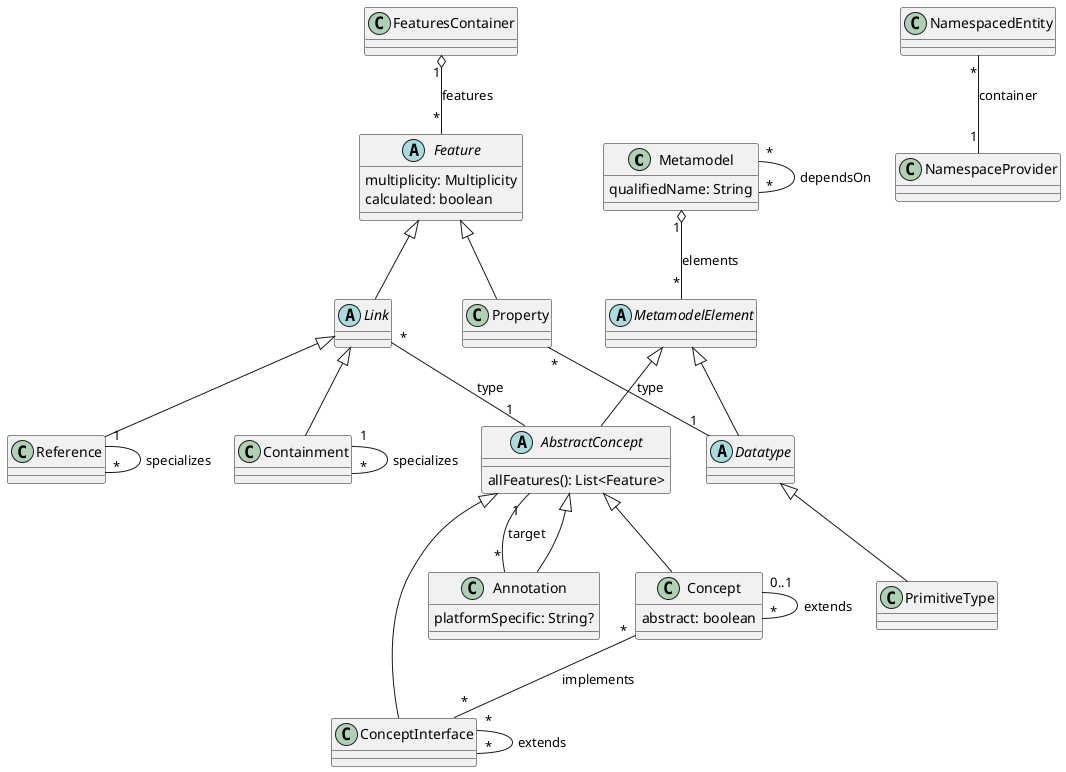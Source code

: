 @startuml

' classes

class Metamodel  {
  qualifiedName: String
}

class Concept extends AbstractConcept {
  abstract: boolean
}

class ConceptInterface extends AbstractConcept

class PrimitiveType extends Datatype

class Annotation extends AbstractConcept  {
  platformSpecific: String?
}

class Containment extends Link

class Reference extends Link

class Property extends Feature

' Abstract classes

abstract class MetamodelElement

abstract class AbstractConcept extends MetamodelElement {
  allFeatures(): List<Feature>
}

abstract class Datatype extends MetamodelElement

abstract class Feature {
  multiplicity: Multiplicity
  calculated: boolean
}

abstract class Link extends Feature {
}

' Relations

Metamodel "1" o-- "*" MetamodelElement: elements
Metamodel "*" -- "*" Metamodel: dependsOn

Concept "0..1" -- "*" Concept: extends
Concept "*" -- "*" ConceptInterface: implements

ConceptInterface "*" -- "*" ConceptInterface: extends

Annotation "*" -- "1" AbstractConcept: target

Containment "1" -- "*" Containment: specializes

Reference "1" -- "*" Reference: specializes

Property "*" -- "1" Datatype: type

Link "*" -- "1" AbstractConcept: type

NamespacedEntity "*" -- "1" NamespaceProvider: container

FeaturesContainer "1" o-- "*" Feature: features

@enduml